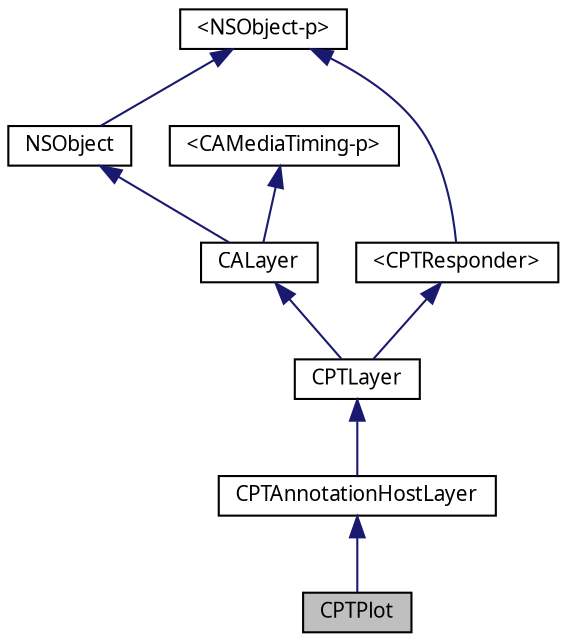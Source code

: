 digraph G
{
  bgcolor="transparent";
  edge [fontname="Lucinda Grande",fontsize="10",labelfontname="Lucinda Grande",labelfontsize="10"];
  node [fontname="Lucinda Grande",fontsize="10",shape=record];
  Node1 [label="CPTPlot",height=0.2,width=0.4,color="black", fillcolor="grey75", style="filled" fontcolor="black"];
  Node2 -> Node1 [dir="back",color="midnightblue",fontsize="10",style="solid",fontname="Lucinda Grande"];
  Node2 [label="CPTAnnotationHostLayer",height=0.2,width=0.4,color="black",URL="$interface_c_p_t_annotation_host_layer.html",tooltip="A container layer for annotations."];
  Node3 -> Node2 [dir="back",color="midnightblue",fontsize="10",style="solid",fontname="Lucinda Grande"];
  Node3 [label="CPTLayer",height=0.2,width=0.4,color="black",URL="$interface_c_p_t_layer.html",tooltip="Base class for all Core Animation layers in Core Plot."];
  Node4 -> Node3 [dir="back",color="midnightblue",fontsize="10",style="solid",fontname="Lucinda Grande"];
  Node4 [label="CALayer",height=0.2,width=0.4,color="black",URL="doxygen-cocoa-touch-tags.xml$http://developer.apple.com/iphone/library/documentation/GraphicsImaging/Reference/CALayer_class/Introduction/Introduction.html"];
  Node5 -> Node4 [dir="back",color="midnightblue",fontsize="10",style="solid",fontname="Lucinda Grande"];
  Node5 [label="NSObject",height=0.2,width=0.4,color="black",URL="doxygen-cocoa-touch-tags.xml$http://developer.apple.com/iphone/library/documentation/Cocoa/Reference/Foundation/Classes/NSObject_Class/Reference/Reference.html"];
  Node6 -> Node5 [dir="back",color="midnightblue",fontsize="10",style="solid",fontname="Lucinda Grande"];
  Node6 [label="\<NSObject-p\>",height=0.2,width=0.4,color="black",URL="doxygen-cocoa-touch-tags.xml$http://developer.apple.com/iPhone/library/documentation/Cocoa/Reference/Foundation/Protocols/NSObject_Protocol/Reference/NSObject.html"];
  Node7 -> Node4 [dir="back",color="midnightblue",fontsize="10",style="solid",fontname="Lucinda Grande"];
  Node7 [label="\<CAMediaTiming-p\>",height=0.2,width=0.4,color="black",URL="doxygen-cocoa-touch-tags.xml$http://www.devworld.apple.com/iphone/library/documentation/GraphicsImaging/Reference/CAMediaTiming_protocol/Introduction/Introduction.html"];
  Node8 -> Node3 [dir="back",color="midnightblue",fontsize="10",style="solid",fontname="Lucinda Grande"];
  Node8 [label="\<CPTResponder\>",height=0.2,width=0.4,color="black",URL="$protocol_c_p_t_responder-p.html",tooltip="The basis of all event processing in Core Plot."];
  Node6 -> Node8 [dir="back",color="midnightblue",fontsize="10",style="solid",fontname="Lucinda Grande"];
}
